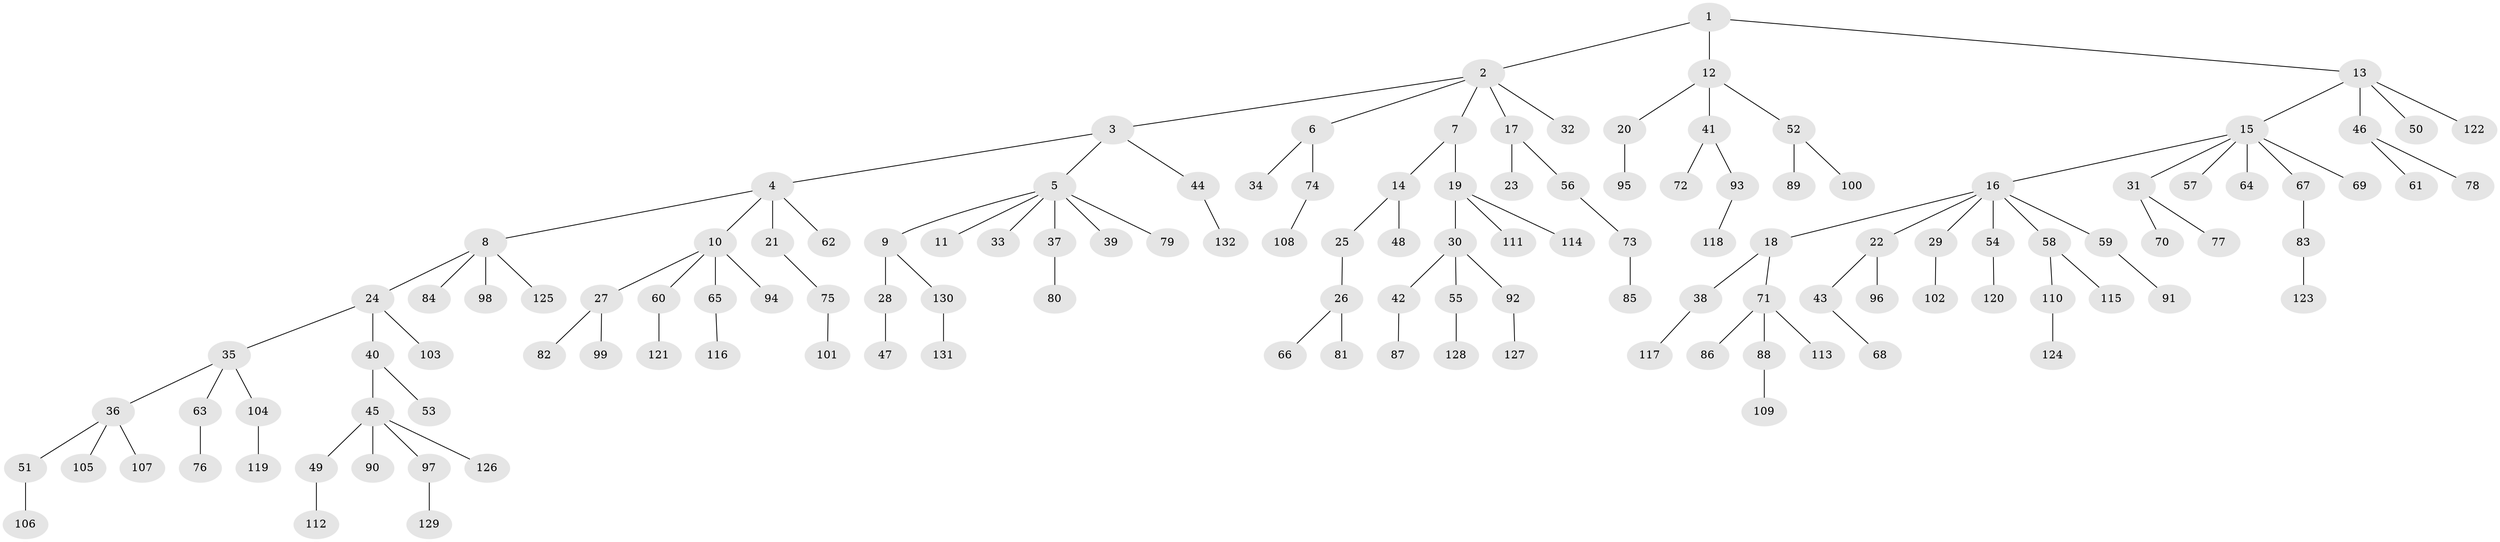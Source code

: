// coarse degree distribution, {7: 0.06329113924050633, 3: 0.08860759493670886, 5: 0.06329113924050633, 1: 0.6455696202531646, 4: 0.012658227848101266, 2: 0.12658227848101267}
// Generated by graph-tools (version 1.1) at 2025/19/03/04/25 18:19:13]
// undirected, 132 vertices, 131 edges
graph export_dot {
graph [start="1"]
  node [color=gray90,style=filled];
  1;
  2;
  3;
  4;
  5;
  6;
  7;
  8;
  9;
  10;
  11;
  12;
  13;
  14;
  15;
  16;
  17;
  18;
  19;
  20;
  21;
  22;
  23;
  24;
  25;
  26;
  27;
  28;
  29;
  30;
  31;
  32;
  33;
  34;
  35;
  36;
  37;
  38;
  39;
  40;
  41;
  42;
  43;
  44;
  45;
  46;
  47;
  48;
  49;
  50;
  51;
  52;
  53;
  54;
  55;
  56;
  57;
  58;
  59;
  60;
  61;
  62;
  63;
  64;
  65;
  66;
  67;
  68;
  69;
  70;
  71;
  72;
  73;
  74;
  75;
  76;
  77;
  78;
  79;
  80;
  81;
  82;
  83;
  84;
  85;
  86;
  87;
  88;
  89;
  90;
  91;
  92;
  93;
  94;
  95;
  96;
  97;
  98;
  99;
  100;
  101;
  102;
  103;
  104;
  105;
  106;
  107;
  108;
  109;
  110;
  111;
  112;
  113;
  114;
  115;
  116;
  117;
  118;
  119;
  120;
  121;
  122;
  123;
  124;
  125;
  126;
  127;
  128;
  129;
  130;
  131;
  132;
  1 -- 2;
  1 -- 12;
  1 -- 13;
  2 -- 3;
  2 -- 6;
  2 -- 7;
  2 -- 17;
  2 -- 32;
  3 -- 4;
  3 -- 5;
  3 -- 44;
  4 -- 8;
  4 -- 10;
  4 -- 21;
  4 -- 62;
  5 -- 9;
  5 -- 11;
  5 -- 33;
  5 -- 37;
  5 -- 39;
  5 -- 79;
  6 -- 34;
  6 -- 74;
  7 -- 14;
  7 -- 19;
  8 -- 24;
  8 -- 84;
  8 -- 98;
  8 -- 125;
  9 -- 28;
  9 -- 130;
  10 -- 27;
  10 -- 60;
  10 -- 65;
  10 -- 94;
  12 -- 20;
  12 -- 41;
  12 -- 52;
  13 -- 15;
  13 -- 46;
  13 -- 50;
  13 -- 122;
  14 -- 25;
  14 -- 48;
  15 -- 16;
  15 -- 31;
  15 -- 57;
  15 -- 64;
  15 -- 67;
  15 -- 69;
  16 -- 18;
  16 -- 22;
  16 -- 29;
  16 -- 54;
  16 -- 58;
  16 -- 59;
  17 -- 23;
  17 -- 56;
  18 -- 38;
  18 -- 71;
  19 -- 30;
  19 -- 111;
  19 -- 114;
  20 -- 95;
  21 -- 75;
  22 -- 43;
  22 -- 96;
  24 -- 35;
  24 -- 40;
  24 -- 103;
  25 -- 26;
  26 -- 66;
  26 -- 81;
  27 -- 82;
  27 -- 99;
  28 -- 47;
  29 -- 102;
  30 -- 42;
  30 -- 55;
  30 -- 92;
  31 -- 70;
  31 -- 77;
  35 -- 36;
  35 -- 63;
  35 -- 104;
  36 -- 51;
  36 -- 105;
  36 -- 107;
  37 -- 80;
  38 -- 117;
  40 -- 45;
  40 -- 53;
  41 -- 72;
  41 -- 93;
  42 -- 87;
  43 -- 68;
  44 -- 132;
  45 -- 49;
  45 -- 90;
  45 -- 97;
  45 -- 126;
  46 -- 61;
  46 -- 78;
  49 -- 112;
  51 -- 106;
  52 -- 89;
  52 -- 100;
  54 -- 120;
  55 -- 128;
  56 -- 73;
  58 -- 110;
  58 -- 115;
  59 -- 91;
  60 -- 121;
  63 -- 76;
  65 -- 116;
  67 -- 83;
  71 -- 86;
  71 -- 88;
  71 -- 113;
  73 -- 85;
  74 -- 108;
  75 -- 101;
  83 -- 123;
  88 -- 109;
  92 -- 127;
  93 -- 118;
  97 -- 129;
  104 -- 119;
  110 -- 124;
  130 -- 131;
}

